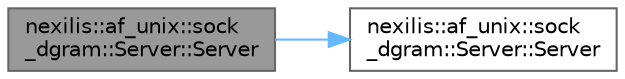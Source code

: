 digraph "nexilis::af_unix::sock_dgram::Server::Server"
{
 // LATEX_PDF_SIZE
  bgcolor="transparent";
  edge [fontname=Helvetica,fontsize=10,labelfontname=Helvetica,labelfontsize=10];
  node [fontname=Helvetica,fontsize=10,shape=box,height=0.2,width=0.4];
  rankdir="LR";
  Node1 [id="Node000001",label="nexilis::af_unix::sock\l_dgram::Server::Server",height=0.2,width=0.4,color="gray40", fillcolor="grey60", style="filled", fontcolor="black",tooltip="Deleted copy constructor."];
  Node1 -> Node2 [id="edge1_Node000001_Node000002",color="steelblue1",style="solid",tooltip=" "];
  Node2 [id="Node000002",label="nexilis::af_unix::sock\l_dgram::Server::Server",height=0.2,width=0.4,color="grey40", fillcolor="white", style="filled",URL="$de/d53/classnexilis_1_1af__unix_1_1sock__dgram_1_1Server.html#a85644bace0df5ee91d494e8619fa7d36",tooltip="Constructor."];
}
